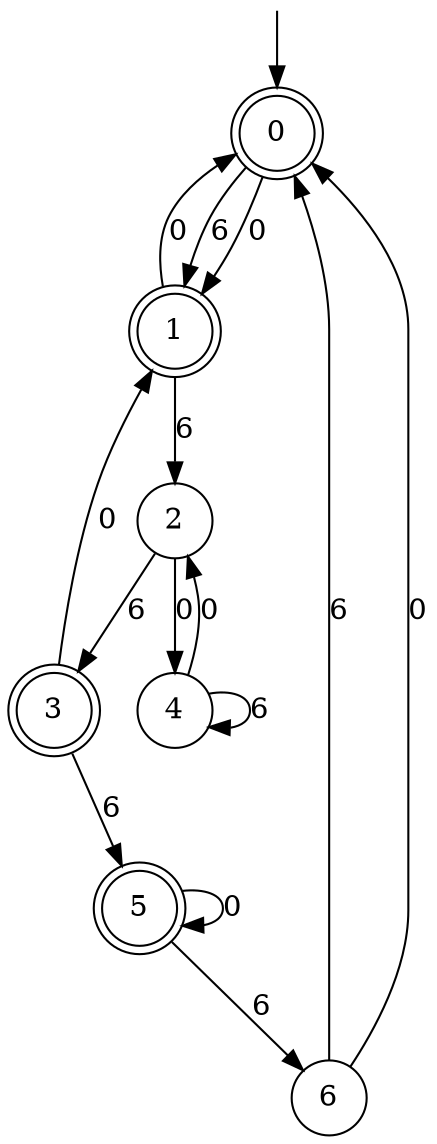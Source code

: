 digraph g {

	s0 [shape="doublecircle" label="0"];
	s1 [shape="doublecircle" label="1"];
	s2 [shape="circle" label="2"];
	s3 [shape="doublecircle" label="3"];
	s4 [shape="circle" label="4"];
	s5 [shape="doublecircle" label="5"];
	s6 [shape="circle" label="6"];
	s0 -> s1 [label="6"];
	s0 -> s1 [label="0"];
	s1 -> s2 [label="6"];
	s1 -> s0 [label="0"];
	s2 -> s3 [label="6"];
	s2 -> s4 [label="0"];
	s3 -> s5 [label="6"];
	s3 -> s1 [label="0"];
	s4 -> s4 [label="6"];
	s4 -> s2 [label="0"];
	s5 -> s6 [label="6"];
	s5 -> s5 [label="0"];
	s6 -> s0 [label="6"];
	s6 -> s0 [label="0"];

__start0 [label="" shape="none" width="0" height="0"];
__start0 -> s0;

}
